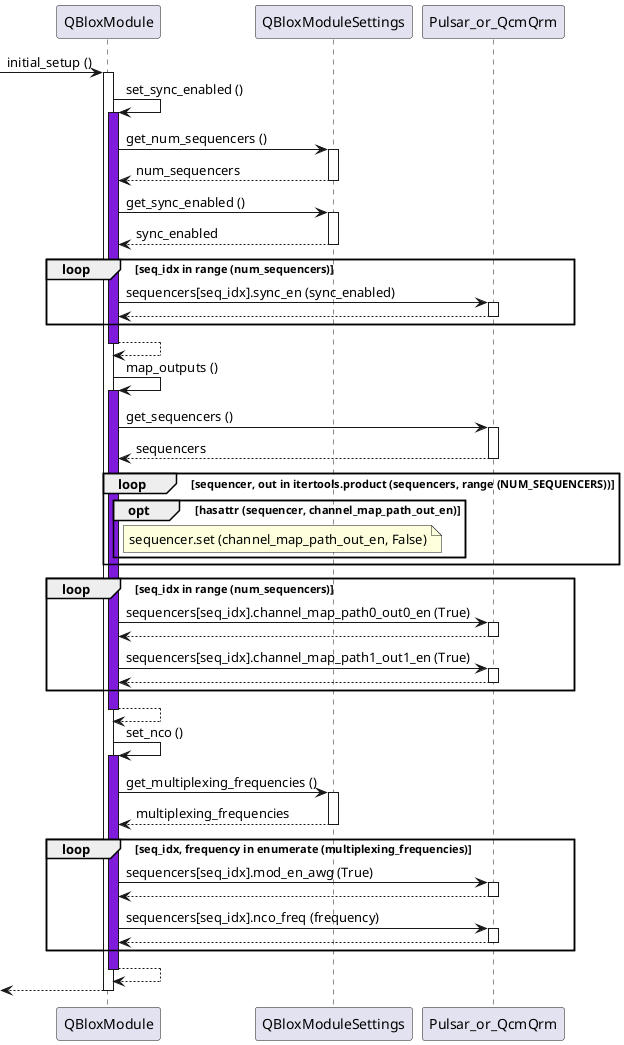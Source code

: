@startuml

participant QBloxModule as qblox
participant QBloxModuleSettings as set
participant Pulsar_or_QcmQrm as dev

[-> qblox ++: initial_setup ()

qblox -> qblox: set_sync_enabled ()
activate qblox #7F1CDB
qblox -> set ++: get_num_sequencers ()
return num_sequencers
qblox -> set ++: get_sync_enabled ()
return sync_enabled
loop seq_idx in range (num_sequencers)
    qblox -> dev ++: sequencers[seq_idx].sync_en (sync_enabled)
    return
end
return

qblox -> qblox: map_outputs ()
activate qblox #7F1CDB
qblox -> dev ++: get_sequencers ()
return sequencers
loop sequencer, out in itertools.product (sequencers, range (NUM_SEQUENCERS))
    opt hasattr (sequencer, channel_map_path_out_en)
        note right of qblox: sequencer.set (channel_map_path_out_en, False)
    end
end

loop seq_idx in range (num_sequencers)
    qblox -> dev ++: sequencers[seq_idx].channel_map_path0_out0_en (True)
    return
    qblox -> dev ++: sequencers[seq_idx].channel_map_path1_out1_en (True)
    return
end
return

qblox -> qblox: set_nco ()
activate qblox #7F1CDB
qblox -> set ++: get_multiplexing_frequencies ()
return multiplexing_frequencies
loop seq_idx, frequency in enumerate (multiplexing_frequencies)
    qblox -> dev ++: sequencers[seq_idx].mod_en_awg (True)
    return
    qblox -> dev ++: sequencers[seq_idx].nco_freq (frequency)
    return
end
return


return

@enduml
